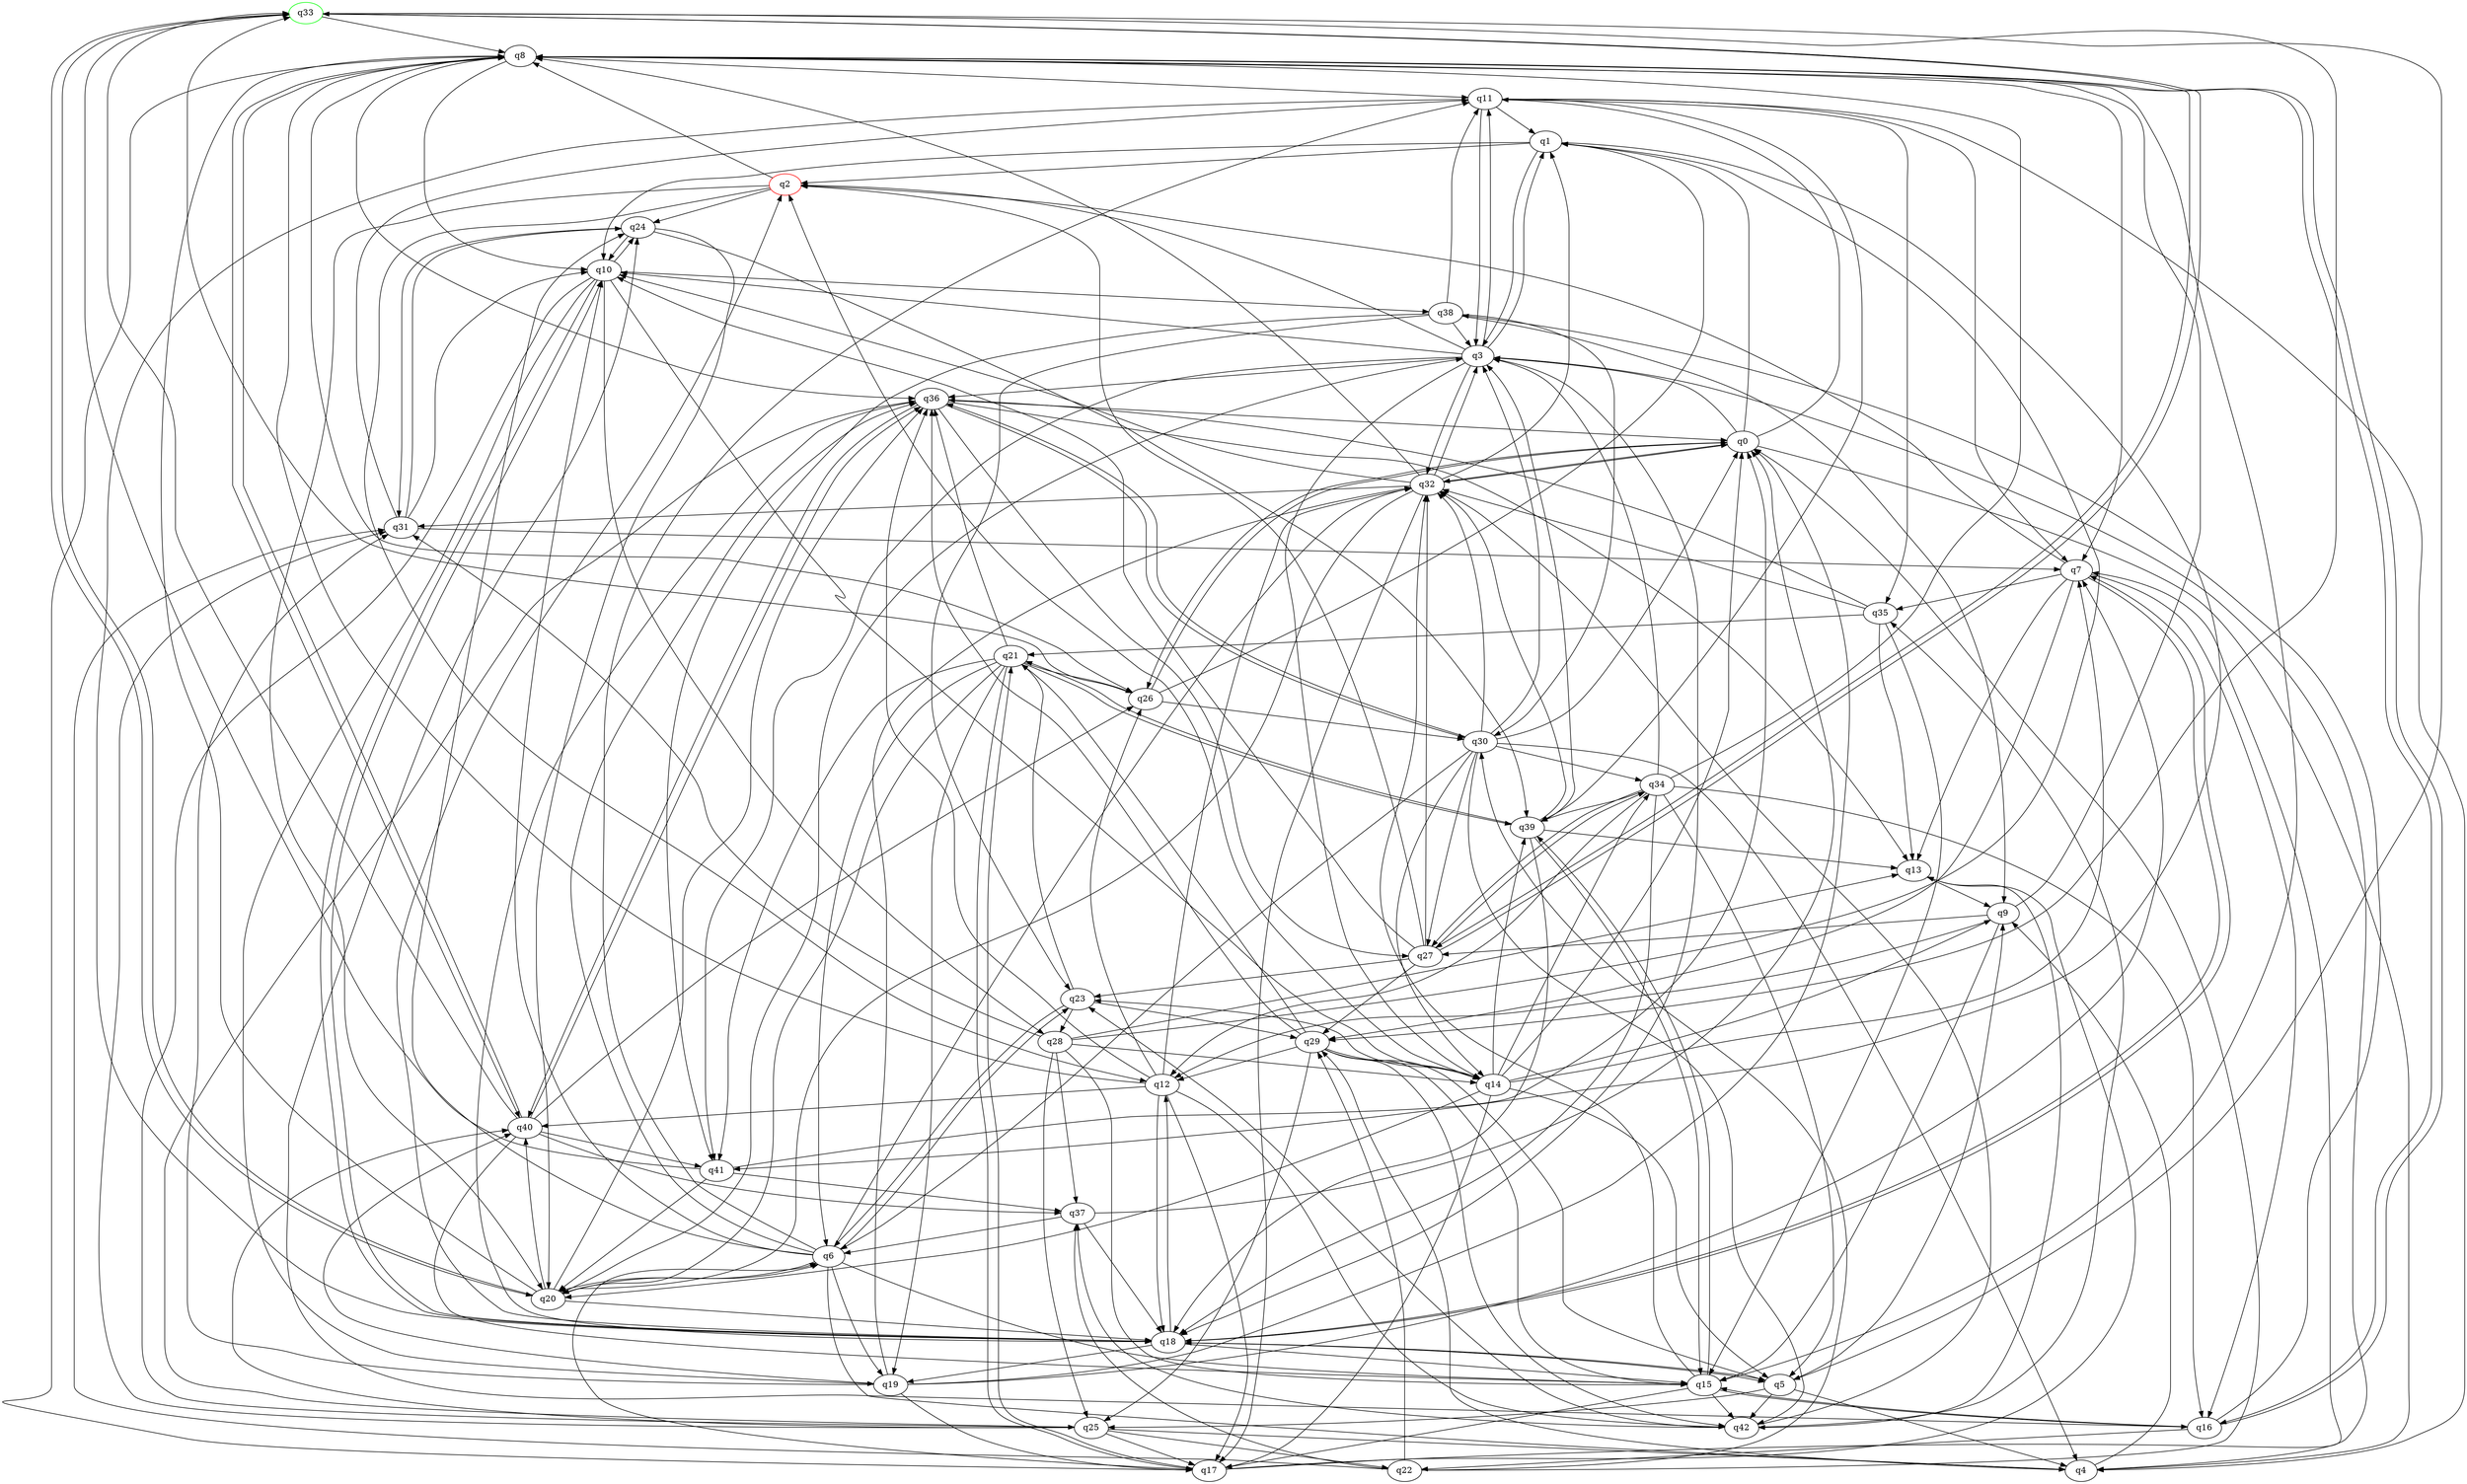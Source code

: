 digraph A{
q33 [initial=1,color=green];
q2 [final=1,color=red];
q0 -> q1;
q0 -> q3;
q0 -> q4;
q0 -> q11;
q0 -> q26;
q0 -> q32;
q1 -> q2;
q1 -> q3;
q1 -> q10;
q1 -> q41;
q2 -> q8;
q2 -> q12;
q2 -> q20;
q2 -> q24;
q3 -> q1;
q3 -> q2;
q3 -> q4;
q3 -> q10;
q3 -> q11;
q3 -> q14;
q3 -> q18;
q3 -> q32;
q3 -> q36;
q3 -> q41;
q4 -> q9;
q4 -> q29;
q5 -> q4;
q5 -> q9;
q5 -> q18;
q5 -> q25;
q5 -> q42;
q6 -> q4;
q6 -> q10;
q6 -> q11;
q6 -> q15;
q6 -> q19;
q6 -> q20;
q6 -> q23;
q6 -> q24;
q6 -> q32;
q6 -> q36;
q7 -> q2;
q7 -> q13;
q7 -> q16;
q7 -> q18;
q7 -> q29;
q7 -> q35;
q8 -> q7;
q8 -> q10;
q8 -> q11;
q8 -> q15;
q8 -> q16;
q8 -> q17;
q8 -> q26;
q8 -> q36;
q8 -> q40;
q9 -> q8;
q9 -> q12;
q9 -> q15;
q9 -> q27;
q10 -> q14;
q10 -> q18;
q10 -> q19;
q10 -> q24;
q10 -> q25;
q10 -> q28;
q10 -> q38;
q11 -> q1;
q11 -> q3;
q11 -> q4;
q11 -> q7;
q11 -> q18;
q11 -> q35;
q11 -> q39;
q12 -> q8;
q12 -> q17;
q12 -> q18;
q12 -> q26;
q12 -> q32;
q12 -> q36;
q12 -> q40;
q12 -> q42;
q13 -> q9;
q13 -> q42;
q14 -> q0;
q14 -> q2;
q14 -> q5;
q14 -> q7;
q14 -> q9;
q14 -> q17;
q14 -> q20;
q14 -> q23;
q14 -> q34;
q14 -> q39;
q15 -> q16;
q15 -> q17;
q15 -> q32;
q15 -> q39;
q15 -> q42;
q16 -> q8;
q16 -> q15;
q16 -> q22;
q16 -> q24;
q16 -> q38;
q17 -> q6;
q17 -> q7;
q17 -> q13;
q17 -> q21;
q18 -> q2;
q18 -> q5;
q18 -> q7;
q18 -> q10;
q18 -> q12;
q18 -> q15;
q18 -> q19;
q19 -> q0;
q19 -> q7;
q19 -> q17;
q19 -> q31;
q19 -> q32;
q19 -> q40;
q20 -> q3;
q20 -> q6;
q20 -> q8;
q20 -> q18;
q20 -> q33;
q20 -> q36;
q20 -> q40;
q21 -> q6;
q21 -> q17;
q21 -> q19;
q21 -> q20;
q21 -> q26;
q21 -> q36;
q21 -> q39;
q21 -> q41;
q22 -> q0;
q22 -> q29;
q22 -> q30;
q22 -> q31;
q22 -> q37;
q23 -> q6;
q23 -> q21;
q23 -> q28;
q23 -> q29;
q24 -> q10;
q24 -> q20;
q24 -> q31;
q24 -> q39;
q25 -> q4;
q25 -> q17;
q25 -> q22;
q25 -> q31;
q25 -> q36;
q25 -> q40;
q26 -> q0;
q26 -> q1;
q26 -> q30;
q26 -> q33;
q27 -> q2;
q27 -> q10;
q27 -> q23;
q27 -> q29;
q27 -> q32;
q27 -> q33;
q27 -> q34;
q28 -> q1;
q28 -> q13;
q28 -> q14;
q28 -> q15;
q28 -> q25;
q28 -> q31;
q28 -> q37;
q29 -> q5;
q29 -> q12;
q29 -> q14;
q29 -> q15;
q29 -> q21;
q29 -> q25;
q29 -> q36;
q29 -> q42;
q30 -> q0;
q30 -> q3;
q30 -> q4;
q30 -> q6;
q30 -> q14;
q30 -> q27;
q30 -> q32;
q30 -> q34;
q30 -> q36;
q30 -> q42;
q31 -> q7;
q31 -> q10;
q31 -> q11;
q31 -> q24;
q32 -> q0;
q32 -> q1;
q32 -> q3;
q32 -> q8;
q32 -> q10;
q32 -> q17;
q32 -> q20;
q32 -> q31;
q33 -> q5;
q33 -> q8;
q33 -> q20;
q33 -> q27;
q33 -> q29;
q34 -> q3;
q34 -> q5;
q34 -> q8;
q34 -> q12;
q34 -> q16;
q34 -> q18;
q34 -> q27;
q34 -> q39;
q35 -> q13;
q35 -> q15;
q35 -> q21;
q35 -> q32;
q35 -> q36;
q36 -> q0;
q36 -> q13;
q36 -> q18;
q36 -> q27;
q36 -> q30;
q36 -> q40;
q37 -> q0;
q37 -> q6;
q37 -> q18;
q38 -> q3;
q38 -> q9;
q38 -> q11;
q38 -> q23;
q38 -> q30;
q38 -> q41;
q39 -> q3;
q39 -> q13;
q39 -> q15;
q39 -> q18;
q39 -> q21;
q39 -> q32;
q40 -> q8;
q40 -> q15;
q40 -> q26;
q40 -> q33;
q40 -> q36;
q40 -> q37;
q40 -> q41;
q41 -> q0;
q41 -> q20;
q41 -> q33;
q41 -> q37;
q42 -> q23;
q42 -> q32;
q42 -> q35;
q42 -> q37;
}